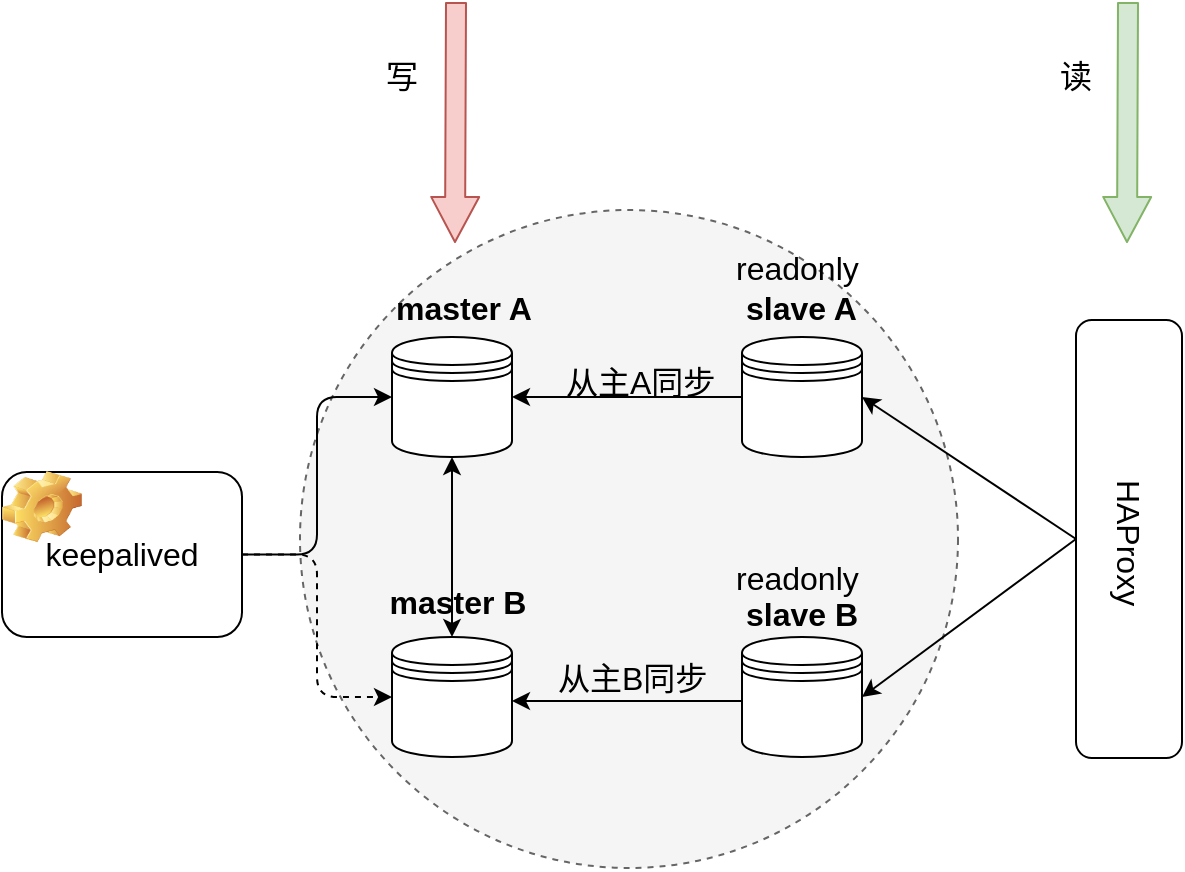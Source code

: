<mxfile version="10.7.5" type="device"><diagram id="bjUY84jdEUwaFeLFPYSY" name="Page-1"><mxGraphModel dx="918" dy="682" grid="1" gridSize="10" guides="1" tooltips="1" connect="1" arrows="1" fold="1" page="1" pageScale="1" pageWidth="827" pageHeight="1169" math="0" shadow="0"><root><mxCell id="0"/><mxCell id="1" parent="0"/><mxCell id="ztLNmOcVDlkDgeLKAl6T-33" value="" style="ellipse;whiteSpace=wrap;html=1;aspect=fixed;fontSize=16;dashed=1;fillColor=#f5f5f5;strokeColor=#666666;fontColor=#333333;" vertex="1" parent="1"><mxGeometry x="260" y="297" width="329" height="329" as="geometry"/></mxCell><mxCell id="ztLNmOcVDlkDgeLKAl6T-1" value="" style="shape=datastore;whiteSpace=wrap;html=1;" vertex="1" parent="1"><mxGeometry x="306" y="360.5" width="60" height="60" as="geometry"/></mxCell><mxCell id="ztLNmOcVDlkDgeLKAl6T-2" value="" style="shape=datastore;whiteSpace=wrap;html=1;" vertex="1" parent="1"><mxGeometry x="306" y="510.5" width="60" height="60" as="geometry"/></mxCell><mxCell id="ztLNmOcVDlkDgeLKAl6T-3" value="master A" style="text;html=1;resizable=0;points=[];autosize=1;align=left;verticalAlign=top;spacingTop=-4;fontStyle=1;fontSize=16;" vertex="1" parent="1"><mxGeometry x="306" y="333.5" width="60" height="20" as="geometry"/></mxCell><mxCell id="ztLNmOcVDlkDgeLKAl6T-4" value="master B" style="text;html=1;strokeColor=none;fillColor=none;align=center;verticalAlign=middle;whiteSpace=wrap;rounded=0;fontSize=16;fontStyle=1" vertex="1" parent="1"><mxGeometry x="291" y="482.5" width="96" height="20" as="geometry"/></mxCell><mxCell id="ztLNmOcVDlkDgeLKAl6T-5" value="" style="endArrow=classic;startArrow=classic;html=1;fontSize=16;entryX=0.5;entryY=1;entryDx=0;entryDy=0;exitX=0.5;exitY=0;exitDx=0;exitDy=0;" edge="1" parent="1" source="ztLNmOcVDlkDgeLKAl6T-2" target="ztLNmOcVDlkDgeLKAl6T-1"><mxGeometry width="50" height="50" relative="1" as="geometry"><mxPoint x="316" y="477.5" as="sourcePoint"/><mxPoint x="366" y="427.5" as="targetPoint"/></mxGeometry></mxCell><mxCell id="ztLNmOcVDlkDgeLKAl6T-6" value="" style="shape=datastore;whiteSpace=wrap;html=1;fontSize=16;" vertex="1" parent="1"><mxGeometry x="481" y="360.5" width="60" height="60" as="geometry"/></mxCell><mxCell id="ztLNmOcVDlkDgeLKAl6T-7" value="" style="shape=datastore;whiteSpace=wrap;html=1;fontSize=16;" vertex="1" parent="1"><mxGeometry x="481" y="510.5" width="60" height="60" as="geometry"/></mxCell><mxCell id="ztLNmOcVDlkDgeLKAl6T-8" value="slave A" style="text;html=1;resizable=0;points=[];autosize=1;align=left;verticalAlign=top;spacingTop=-4;fontStyle=1;fontSize=16;" vertex="1" parent="1"><mxGeometry x="481" y="333.5" width="70" height="20" as="geometry"/></mxCell><mxCell id="ztLNmOcVDlkDgeLKAl6T-9" value="slave B" style="text;html=1;strokeColor=none;fillColor=none;align=center;verticalAlign=middle;whiteSpace=wrap;rounded=0;fontSize=16;fontStyle=1" vertex="1" parent="1"><mxGeometry x="463" y="488.5" width="96" height="20" as="geometry"/></mxCell><mxCell id="ztLNmOcVDlkDgeLKAl6T-10" value="" style="endArrow=classic;html=1;fontSize=16;entryX=1;entryY=0.5;entryDx=0;entryDy=0;exitX=0;exitY=0.5;exitDx=0;exitDy=0;" edge="1" parent="1" source="ztLNmOcVDlkDgeLKAl6T-6" target="ztLNmOcVDlkDgeLKAl6T-1"><mxGeometry width="50" height="50" relative="1" as="geometry"><mxPoint x="431" y="419" as="sourcePoint"/><mxPoint x="481" y="369" as="targetPoint"/></mxGeometry></mxCell><mxCell id="ztLNmOcVDlkDgeLKAl6T-11" value="" style="endArrow=classic;html=1;fontSize=16;entryX=1;entryY=0.5;entryDx=0;entryDy=0;exitX=0;exitY=0.5;exitDx=0;exitDy=0;" edge="1" parent="1"><mxGeometry width="50" height="50" relative="1" as="geometry"><mxPoint x="481" y="542.5" as="sourcePoint"/><mxPoint x="366" y="542.5" as="targetPoint"/></mxGeometry></mxCell><mxCell id="ztLNmOcVDlkDgeLKAl6T-12" value="从主A同步" style="text;html=1;resizable=0;points=[];autosize=1;align=left;verticalAlign=top;spacingTop=-4;fontSize=16;" vertex="1" parent="1"><mxGeometry x="391" y="370.5" width="90" height="20" as="geometry"/></mxCell><mxCell id="ztLNmOcVDlkDgeLKAl6T-13" value="从主B同步" style="text;html=1;resizable=0;points=[];autosize=1;align=left;verticalAlign=top;spacingTop=-4;fontSize=16;" vertex="1" parent="1"><mxGeometry x="387" y="518.5" width="90" height="20" as="geometry"/></mxCell><mxCell id="ztLNmOcVDlkDgeLKAl6T-14" value="readonly" style="text;html=1;resizable=0;points=[];autosize=1;align=left;verticalAlign=top;spacingTop=-4;fontSize=16;" vertex="1" parent="1"><mxGeometry x="476" y="313.5" width="80" height="20" as="geometry"/></mxCell><mxCell id="ztLNmOcVDlkDgeLKAl6T-15" value="readonly" style="text;html=1;resizable=0;points=[];autosize=1;align=left;verticalAlign=top;spacingTop=-4;fontSize=16;" vertex="1" parent="1"><mxGeometry x="476" y="468.5" width="80" height="20" as="geometry"/></mxCell><mxCell id="ztLNmOcVDlkDgeLKAl6T-18" value="" style="group" vertex="1" connectable="0" parent="1"><mxGeometry x="111" y="427.5" width="120" height="83" as="geometry"/></mxCell><mxCell id="ztLNmOcVDlkDgeLKAl6T-16" value="keepalived" style="rounded=1;whiteSpace=wrap;html=1;fontSize=16;" vertex="1" parent="ztLNmOcVDlkDgeLKAl6T-18"><mxGeometry y="0.469" width="120" height="82.531" as="geometry"/></mxCell><mxCell id="ztLNmOcVDlkDgeLKAl6T-17" value="" style="shape=image;html=1;verticalLabelPosition=bottom;labelBackgroundColor=#ffffff;verticalAlign=top;imageAspect=0;image=img/clipart/Gear_128x128.png;fontSize=16;" vertex="1" parent="ztLNmOcVDlkDgeLKAl6T-18"><mxGeometry width="40" height="35.638" as="geometry"/></mxCell><mxCell id="ztLNmOcVDlkDgeLKAl6T-19" value="" style="edgeStyle=elbowEdgeStyle;elbow=horizontal;endArrow=classic;html=1;fontSize=16;" edge="1" parent="1" source="ztLNmOcVDlkDgeLKAl6T-16" target="ztLNmOcVDlkDgeLKAl6T-1"><mxGeometry width="50" height="50" relative="1" as="geometry"><mxPoint x="61" y="240.734" as="sourcePoint"/><mxPoint x="301.711" y="447.734" as="targetPoint"/></mxGeometry></mxCell><mxCell id="ztLNmOcVDlkDgeLKAl6T-20" value="" style="edgeStyle=elbowEdgeStyle;elbow=horizontal;endArrow=classic;html=1;fontSize=16;exitX=1;exitY=0.5;exitDx=0;exitDy=0;entryX=0;entryY=0.5;entryDx=0;entryDy=0;dashed=1;" edge="1" parent="1" source="ztLNmOcVDlkDgeLKAl6T-16" target="ztLNmOcVDlkDgeLKAl6T-2"><mxGeometry width="50" height="50" relative="1" as="geometry"><mxPoint x="231" y="519" as="sourcePoint"/><mxPoint x="281" y="469" as="targetPoint"/></mxGeometry></mxCell><mxCell id="ztLNmOcVDlkDgeLKAl6T-21" value="" style="rounded=1;whiteSpace=wrap;html=1;fontSize=16;" vertex="1" parent="1"><mxGeometry x="648" y="352" width="53" height="219" as="geometry"/></mxCell><mxCell id="ztLNmOcVDlkDgeLKAl6T-22" value="HAProxy" style="text;html=1;strokeColor=none;fillColor=none;align=center;verticalAlign=middle;whiteSpace=wrap;rounded=0;fontSize=16;rotation=90;" vertex="1" parent="1"><mxGeometry x="634.5" y="453" width="80" height="20" as="geometry"/></mxCell><mxCell id="ztLNmOcVDlkDgeLKAl6T-23" value="" style="shape=flexArrow;endArrow=classic;html=1;fontSize=16;endWidth=13;endSize=7.17;fillColor=#f8cecc;strokeColor=#b85450;" edge="1" parent="1"><mxGeometry width="50" height="50" relative="1" as="geometry"><mxPoint x="338" y="193" as="sourcePoint"/><mxPoint x="337.5" y="313.5" as="targetPoint"/></mxGeometry></mxCell><mxCell id="ztLNmOcVDlkDgeLKAl6T-24" value="" style="shape=flexArrow;endArrow=classic;html=1;fontSize=16;endWidth=13;endSize=7.17;fillColor=#d5e8d4;strokeColor=#82b366;" edge="1" parent="1"><mxGeometry width="50" height="50" relative="1" as="geometry"><mxPoint x="674" y="193" as="sourcePoint"/><mxPoint x="673.5" y="313.5" as="targetPoint"/></mxGeometry></mxCell><mxCell id="ztLNmOcVDlkDgeLKAl6T-26" value="写" style="text;html=1;strokeColor=none;fillColor=none;align=center;verticalAlign=middle;whiteSpace=wrap;rounded=0;fontSize=16;" vertex="1" parent="1"><mxGeometry x="291" y="220" width="40" height="20" as="geometry"/></mxCell><mxCell id="ztLNmOcVDlkDgeLKAl6T-27" value="读" style="text;html=1;strokeColor=none;fillColor=none;align=center;verticalAlign=middle;whiteSpace=wrap;rounded=0;fontSize=16;" vertex="1" parent="1"><mxGeometry x="628" y="220" width="40" height="20" as="geometry"/></mxCell><mxCell id="ztLNmOcVDlkDgeLKAl6T-29" value="" style="endArrow=classic;html=1;fontSize=16;exitX=0;exitY=0.5;exitDx=0;exitDy=0;entryX=1;entryY=0.5;entryDx=0;entryDy=0;" edge="1" parent="1" source="ztLNmOcVDlkDgeLKAl6T-21" target="ztLNmOcVDlkDgeLKAl6T-6"><mxGeometry width="50" height="50" relative="1" as="geometry"><mxPoint x="541" y="450" as="sourcePoint"/><mxPoint x="591" y="400" as="targetPoint"/></mxGeometry></mxCell><mxCell id="ztLNmOcVDlkDgeLKAl6T-30" value="" style="endArrow=classic;html=1;fontSize=16;exitX=0;exitY=0.5;exitDx=0;exitDy=0;entryX=1;entryY=0.5;entryDx=0;entryDy=0;" edge="1" parent="1" source="ztLNmOcVDlkDgeLKAl6T-21" target="ztLNmOcVDlkDgeLKAl6T-7"><mxGeometry width="50" height="50" relative="1" as="geometry"><mxPoint x="521" y="590" as="sourcePoint"/><mxPoint x="571" y="540" as="targetPoint"/></mxGeometry></mxCell></root></mxGraphModel></diagram></mxfile>